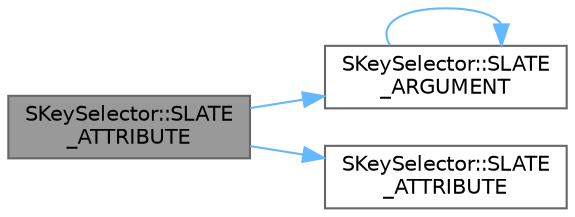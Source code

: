 digraph "SKeySelector::SLATE_ATTRIBUTE"
{
 // INTERACTIVE_SVG=YES
 // LATEX_PDF_SIZE
  bgcolor="transparent";
  edge [fontname=Helvetica,fontsize=10,labelfontname=Helvetica,labelfontsize=10];
  node [fontname=Helvetica,fontsize=10,shape=box,height=0.2,width=0.4];
  rankdir="LR";
  Node1 [id="Node000001",label="SKeySelector::SLATE\l_ATTRIBUTE",height=0.2,width=0.4,color="gray40", fillcolor="grey60", style="filled", fontcolor="black",tooltip=" "];
  Node1 -> Node2 [id="edge1_Node000001_Node000002",color="steelblue1",style="solid",tooltip=" "];
  Node2 [id="Node000002",label="SKeySelector::SLATE\l_ARGUMENT",height=0.2,width=0.4,color="grey40", fillcolor="white", style="filled",URL="$d1/dfd/classSKeySelector.html#af771465ad8afafb046fca3755689a8f0",tooltip=" "];
  Node2 -> Node2 [id="edge2_Node000002_Node000002",color="steelblue1",style="solid",tooltip=" "];
  Node1 -> Node3 [id="edge3_Node000001_Node000003",color="steelblue1",style="solid",tooltip=" "];
  Node3 [id="Node000003",label="SKeySelector::SLATE\l_ATTRIBUTE",height=0.2,width=0.4,color="grey40", fillcolor="white", style="filled",URL="$d1/dfd/classSKeySelector.html#a5d791a2ab21e9bcc3cfcf3a635c5fc51",tooltip=" "];
}
